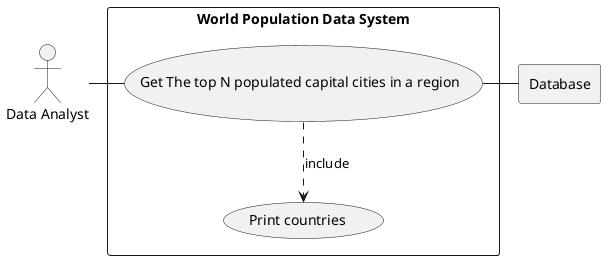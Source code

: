 @startuml

actor DA as "Data Analyst"

rectangle Database

rectangle "World Population Data System" {
    usecase UC1 as "Get The top N populated capital cities in a region  "

    usecase UCa as "Print countries  "

    DA - UC1
    UC1 ..> UCa : include
    UC1 - Database
}
@enduml